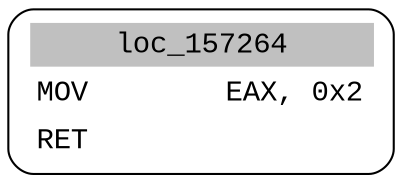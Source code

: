 digraph asm_graph {
1941 [
shape="Mrecord" fontname="Courier New"label =<<table border="0" cellborder="0" cellpadding="3"><tr><td align="center" colspan="2" bgcolor="grey">loc_157264</td></tr><tr><td align="left">MOV        EAX, 0x2</td></tr><tr><td align="left">RET        </td></tr></table>> ];
}